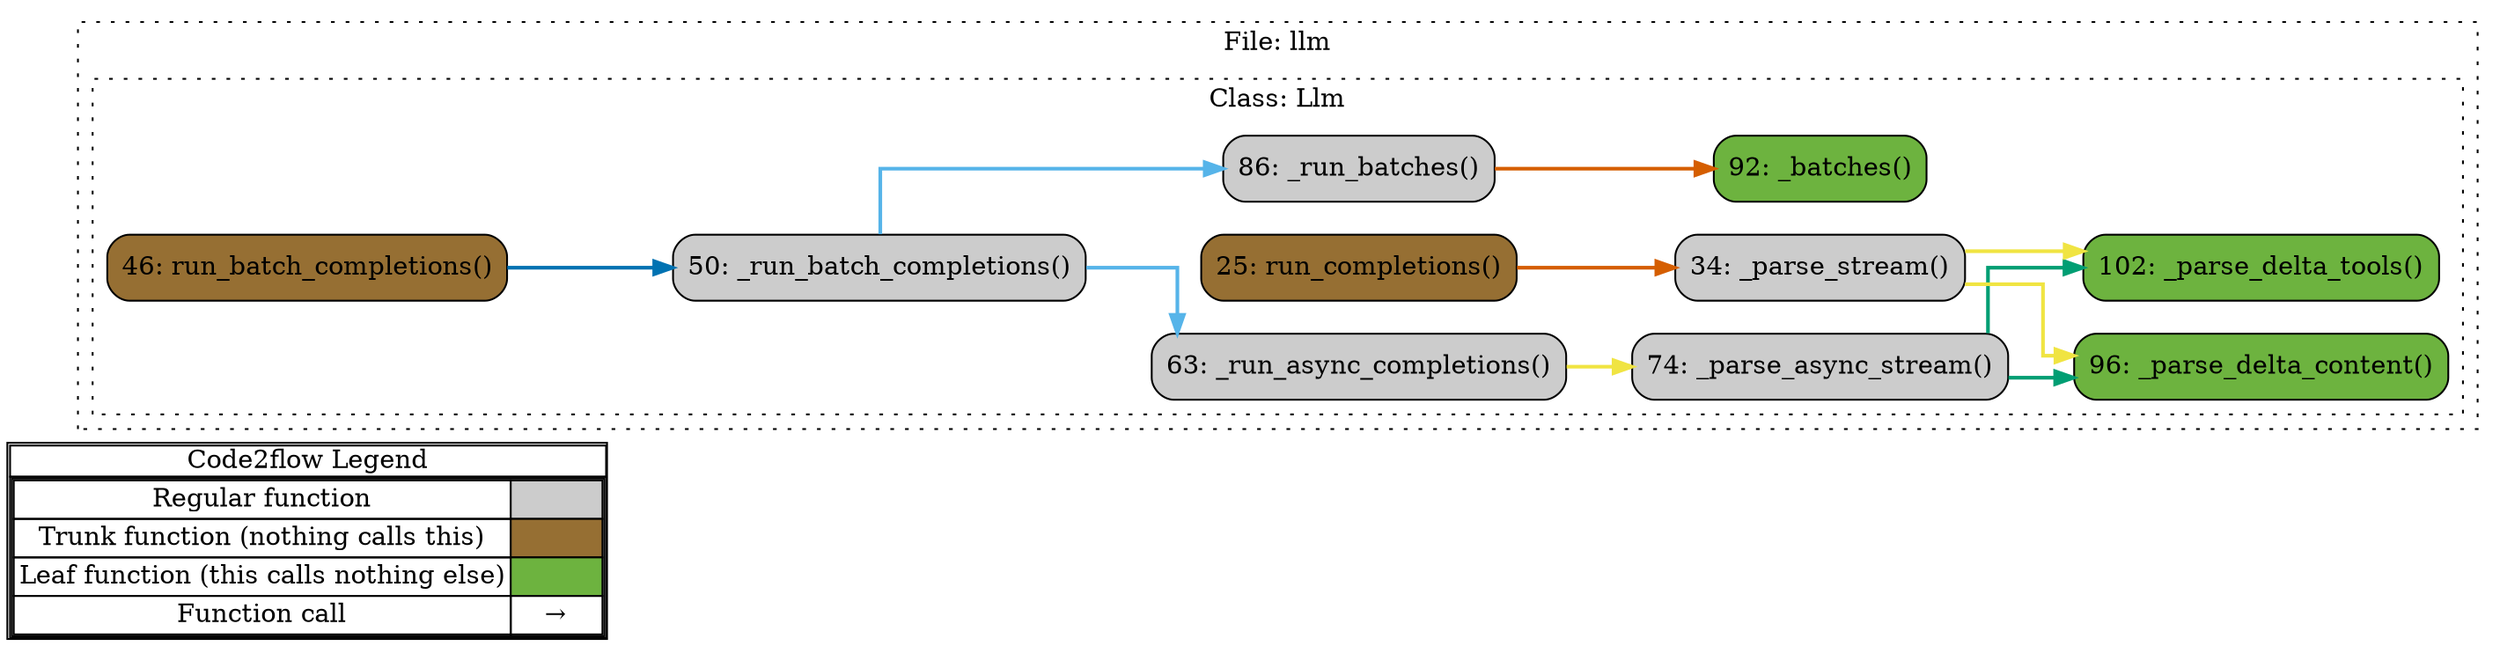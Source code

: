 digraph G {
concentrate=true;
splines="ortho";
rankdir="LR";
subgraph legend{
    rank = min;
    label = "legend";
    Legend [shape=none, margin=0, label = <
        <table cellspacing="0" cellpadding="0" border="1"><tr><td>Code2flow Legend</td></tr><tr><td>
        <table cellspacing="0">
        <tr><td>Regular function</td><td width="50px" bgcolor='#cccccc'></td></tr>
        <tr><td>Trunk function (nothing calls this)</td><td bgcolor='#966F33'></td></tr>
        <tr><td>Leaf function (this calls nothing else)</td><td bgcolor='#6db33f'></td></tr>
        <tr><td>Function call</td><td><font color='black'>&#8594;</font></td></tr>
        </table></td></tr></table>
        >];
}node_3fbc3366 [label="25: run_completions()" name="llm::Llm.run_completions" shape="rect" style="rounded,filled" fillcolor="#966F33" ];
node_70f56772 [label="50: _run_batch_completions()" name="llm::Llm._run_batch_completions" shape="rect" style="rounded,filled" fillcolor="#cccccc" ];
node_b42c89b4 [label="92: _batches()" name="llm::Llm._batches" shape="rect" style="rounded,filled" fillcolor="#6db33f" ];
node_96476395 [label="46: run_batch_completions()" name="llm::Llm.run_batch_completions" shape="rect" style="rounded,filled" fillcolor="#966F33" ];
node_b3c60edc [label="63: _run_async_completions()" name="llm::Llm._run_async_completions" shape="rect" style="rounded,filled" fillcolor="#cccccc" ];
node_956b37c7 [label="96: _parse_delta_content()" name="llm::Llm._parse_delta_content" shape="rect" style="rounded,filled" fillcolor="#6db33f" ];
node_9618a406 [label="86: _run_batches()" name="llm::Llm._run_batches" shape="rect" style="rounded,filled" fillcolor="#cccccc" ];
node_42c09d83 [label="74: _parse_async_stream()" name="llm::Llm._parse_async_stream" shape="rect" style="rounded,filled" fillcolor="#cccccc" ];
node_9f3d63d4 [label="102: _parse_delta_tools()" name="llm::Llm._parse_delta_tools" shape="rect" style="rounded,filled" fillcolor="#6db33f" ];
node_e747b97c [label="34: _parse_stream()" name="llm::Llm._parse_stream" shape="rect" style="rounded,filled" fillcolor="#cccccc" ];
node_3fbc3366 -> node_e747b97c [color="#D55E00" penwidth="2"];
node_e747b97c -> node_956b37c7 [color="#F0E442" penwidth="2"];
node_e747b97c -> node_9f3d63d4 [color="#F0E442" penwidth="2"];
node_96476395 -> node_70f56772 [color="#0072B2" penwidth="2"];
node_70f56772 -> node_9618a406 [color="#56B4E9" penwidth="2"];
node_70f56772 -> node_b3c60edc [color="#56B4E9" penwidth="2"];
node_b3c60edc -> node_42c09d83 [color="#F0E442" penwidth="2"];
node_42c09d83 -> node_956b37c7 [color="#009E73" penwidth="2"];
node_42c09d83 -> node_9f3d63d4 [color="#009E73" penwidth="2"];
node_9618a406 -> node_b42c89b4 [color="#D55E00" penwidth="2"];
subgraph cluster_3eccdaa4 {
    label="File: llm";
    name="llm";
    style="filled";
    graph[style=dotted];
    subgraph cluster_d8d548e4 {
        node_3fbc3366 node_e747b97c node_96476395 node_70f56772 node_b3c60edc node_42c09d83 node_9618a406 node_b42c89b4 node_956b37c7 node_9f3d63d4;
        label="Class: Llm";
        name="Llm";
        style="filled";
        graph[style=dotted];
    };
};
}
